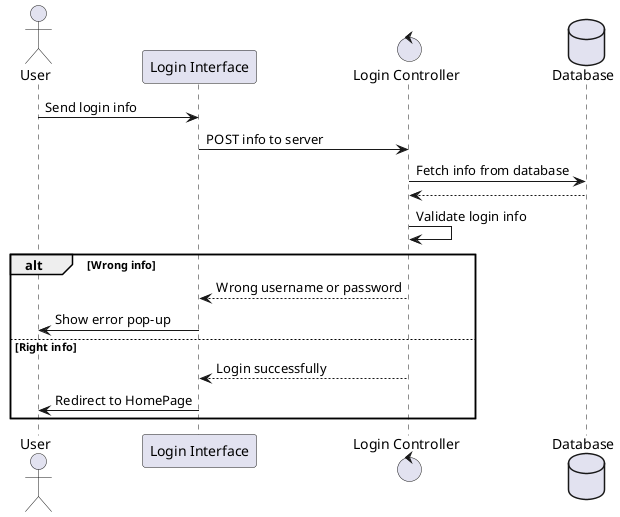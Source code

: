 @startuml

actor User as U
participant "Login Interface" as LI
control "Login Controller" as S
database Database as D

U -> LI: Send login info
LI -> S: POST info to server
S -> D: Fetch info from database
S <-- D
S -> S: Validate login info

alt Wrong info
    S --> LI: Wrong username or password 
    LI -> U: Show error pop-up
else Right info
    S --> LI: Login successfully
    LI -> U: Redirect to HomePage
end

@enduml
